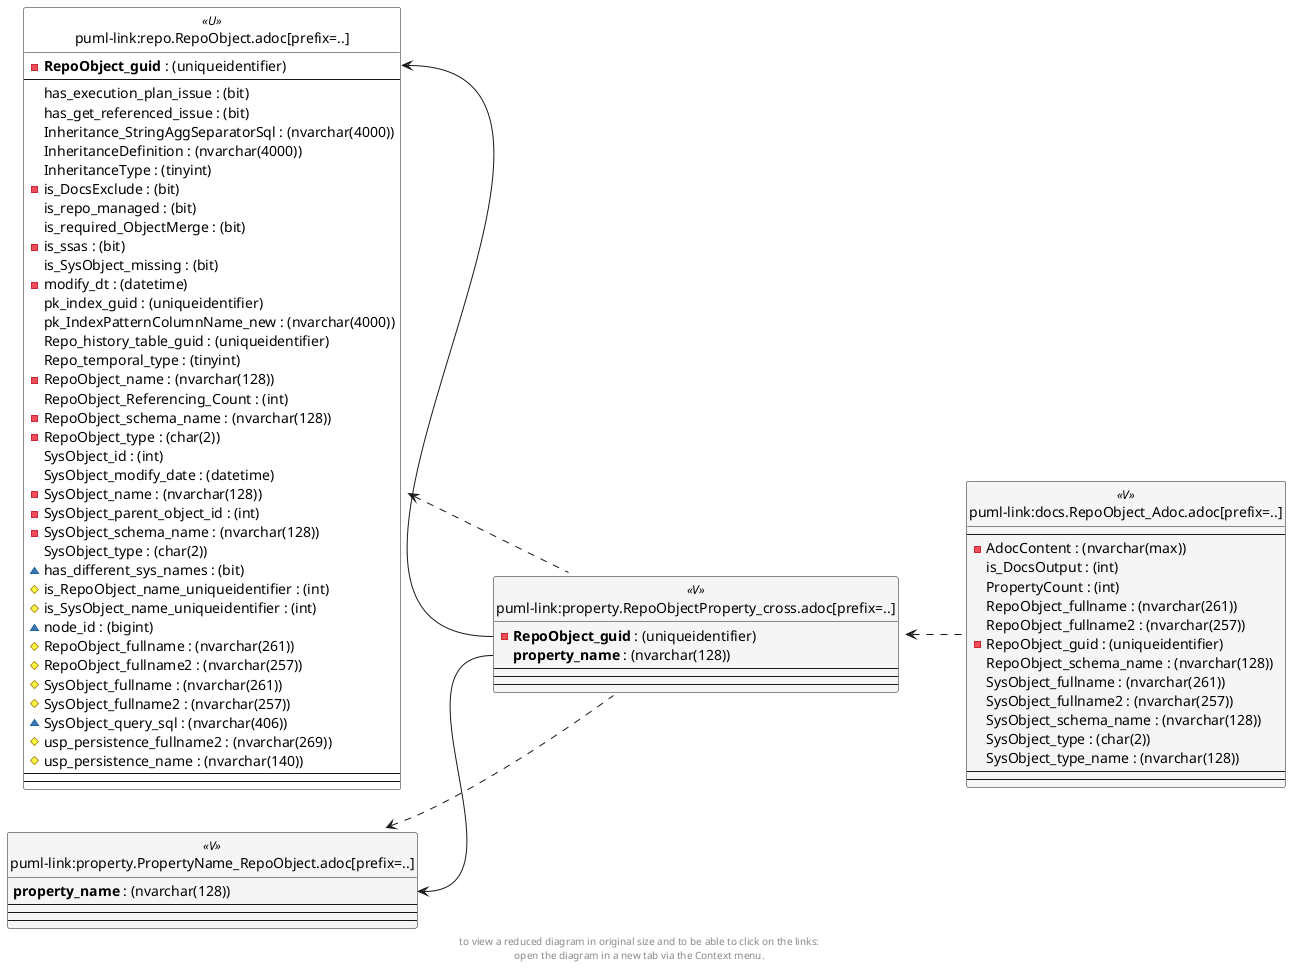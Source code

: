@startuml
left to right direction
'top to bottom direction
hide circle
'avoide "." issues:
set namespaceSeparator none


skinparam class {
  BackgroundColor White
  BackgroundColor<<FN>> Yellow
  BackgroundColor<<FS>> Yellow
  BackgroundColor<<FT>> LightGray
  BackgroundColor<<IF>> Yellow
  BackgroundColor<<IS>> Yellow
  BackgroundColor<<P>> Aqua
  BackgroundColor<<PC>> Aqua
  BackgroundColor<<SN>> Yellow
  BackgroundColor<<SO>> SlateBlue
  BackgroundColor<<TF>> LightGray
  BackgroundColor<<TR>> Tomato
  BackgroundColor<<U>> White
  BackgroundColor<<V>> WhiteSmoke
  BackgroundColor<<X>> Aqua
}


entity "puml-link:docs.RepoObject_Adoc.adoc[prefix=..]" as docs.RepoObject_Adoc << V >> {
  --
  - AdocContent : (nvarchar(max))
  is_DocsOutput : (int)
  PropertyCount : (int)
  RepoObject_fullname : (nvarchar(261))
  RepoObject_fullname2 : (nvarchar(257))
  - RepoObject_guid : (uniqueidentifier)
  RepoObject_schema_name : (nvarchar(128))
  SysObject_fullname : (nvarchar(261))
  SysObject_fullname2 : (nvarchar(257))
  SysObject_schema_name : (nvarchar(128))
  SysObject_type : (char(2))
  SysObject_type_name : (nvarchar(128))
  --
  --
}

entity "puml-link:property.PropertyName_RepoObject.adoc[prefix=..]" as property.PropertyName_RepoObject << V >> {
  **property_name** : (nvarchar(128))
  --
  --
  --
}

entity "puml-link:property.RepoObjectProperty_cross.adoc[prefix=..]" as property.RepoObjectProperty_cross << V >> {
  - **RepoObject_guid** : (uniqueidentifier)
  **property_name** : (nvarchar(128))
  --
  --
  --
}

entity "puml-link:repo.RepoObject.adoc[prefix=..]" as repo.RepoObject << U >> {
  - **RepoObject_guid** : (uniqueidentifier)
  --
  has_execution_plan_issue : (bit)
  has_get_referenced_issue : (bit)
  Inheritance_StringAggSeparatorSql : (nvarchar(4000))
  InheritanceDefinition : (nvarchar(4000))
  InheritanceType : (tinyint)
  - is_DocsExclude : (bit)
  is_repo_managed : (bit)
  is_required_ObjectMerge : (bit)
  - is_ssas : (bit)
  is_SysObject_missing : (bit)
  - modify_dt : (datetime)
  pk_index_guid : (uniqueidentifier)
  pk_IndexPatternColumnName_new : (nvarchar(4000))
  Repo_history_table_guid : (uniqueidentifier)
  Repo_temporal_type : (tinyint)
  - RepoObject_name : (nvarchar(128))
  RepoObject_Referencing_Count : (int)
  - RepoObject_schema_name : (nvarchar(128))
  - RepoObject_type : (char(2))
  SysObject_id : (int)
  SysObject_modify_date : (datetime)
  - SysObject_name : (nvarchar(128))
  - SysObject_parent_object_id : (int)
  - SysObject_schema_name : (nvarchar(128))
  SysObject_type : (char(2))
  ~ has_different_sys_names : (bit)
  # is_RepoObject_name_uniqueidentifier : (int)
  # is_SysObject_name_uniqueidentifier : (int)
  ~ node_id : (bigint)
  # RepoObject_fullname : (nvarchar(261))
  # RepoObject_fullname2 : (nvarchar(257))
  # SysObject_fullname : (nvarchar(261))
  # SysObject_fullname2 : (nvarchar(257))
  ~ SysObject_query_sql : (nvarchar(406))
  # usp_persistence_fullname2 : (nvarchar(269))
  # usp_persistence_name : (nvarchar(140))
  --
  --
}

property.PropertyName_RepoObject <.. property.RepoObjectProperty_cross
property.RepoObjectProperty_cross <.. docs.RepoObject_Adoc
repo.RepoObject <.. property.RepoObjectProperty_cross
property.PropertyName_RepoObject::property_name <-- property.RepoObjectProperty_cross::property_name
repo.RepoObject::RepoObject_guid <-- property.RepoObjectProperty_cross::RepoObject_guid
footer
to view a reduced diagram in original size and to be able to click on the links:
open the diagram in a new tab via the Context menu.
end footer

@enduml

